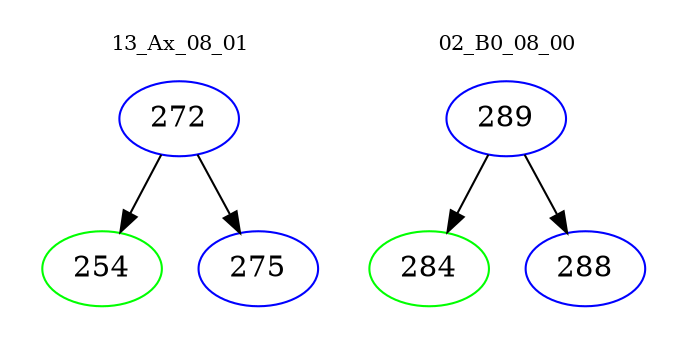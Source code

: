 digraph{
subgraph cluster_0 {
color = white
label = "13_Ax_08_01";
fontsize=10;
T0_272 [label="272", color="blue"]
T0_272 -> T0_254 [color="black"]
T0_254 [label="254", color="green"]
T0_272 -> T0_275 [color="black"]
T0_275 [label="275", color="blue"]
}
subgraph cluster_1 {
color = white
label = "02_B0_08_00";
fontsize=10;
T1_289 [label="289", color="blue"]
T1_289 -> T1_284 [color="black"]
T1_284 [label="284", color="green"]
T1_289 -> T1_288 [color="black"]
T1_288 [label="288", color="blue"]
}
}
